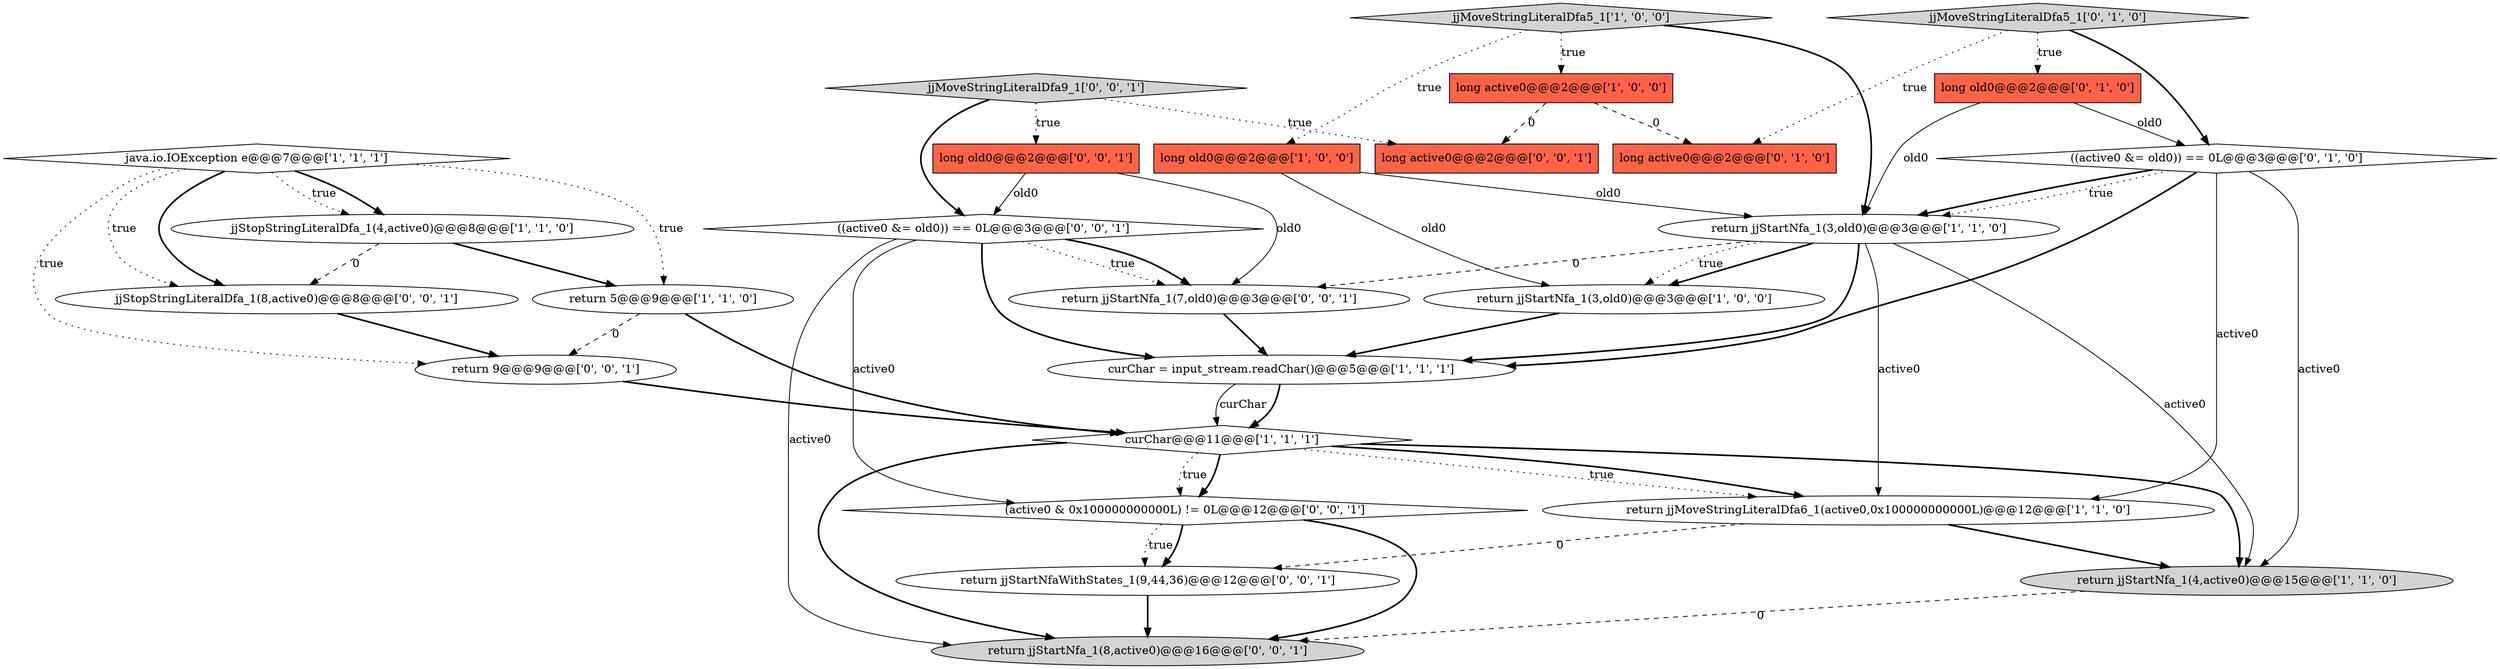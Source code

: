 digraph {
15 [style = filled, label = "long active0@@@2@@@['0', '1', '0']", fillcolor = tomato, shape = box image = "AAA1AAABBB2BBB"];
10 [style = filled, label = "long old0@@@2@@@['1', '0', '0']", fillcolor = tomato, shape = box image = "AAA0AAABBB1BBB"];
11 [style = filled, label = "long active0@@@2@@@['1', '0', '0']", fillcolor = tomato, shape = box image = "AAA1AAABBB1BBB"];
0 [style = filled, label = "return 5@@@9@@@['1', '1', '0']", fillcolor = white, shape = ellipse image = "AAA0AAABBB1BBB"];
7 [style = filled, label = "java.io.IOException e@@@7@@@['1', '1', '1']", fillcolor = white, shape = diamond image = "AAA0AAABBB1BBB"];
22 [style = filled, label = "return jjStartNfaWithStates_1(9,44,36)@@@12@@@['0', '0', '1']", fillcolor = white, shape = ellipse image = "AAA0AAABBB3BBB"];
12 [style = filled, label = "((active0 &= old0)) == 0L@@@3@@@['0', '1', '0']", fillcolor = white, shape = diamond image = "AAA0AAABBB2BBB"];
5 [style = filled, label = "return jjStartNfa_1(3,old0)@@@3@@@['1', '1', '0']", fillcolor = white, shape = ellipse image = "AAA0AAABBB1BBB"];
2 [style = filled, label = "curChar = input_stream.readChar()@@@5@@@['1', '1', '1']", fillcolor = white, shape = ellipse image = "AAA0AAABBB1BBB"];
17 [style = filled, label = "long active0@@@2@@@['0', '0', '1']", fillcolor = tomato, shape = box image = "AAA0AAABBB3BBB"];
16 [style = filled, label = "long old0@@@2@@@['0', '0', '1']", fillcolor = tomato, shape = box image = "AAA0AAABBB3BBB"];
23 [style = filled, label = "return jjStartNfa_1(8,active0)@@@16@@@['0', '0', '1']", fillcolor = lightgray, shape = ellipse image = "AAA0AAABBB3BBB"];
8 [style = filled, label = "return jjMoveStringLiteralDfa6_1(active0,0x100000000000L)@@@12@@@['1', '1', '0']", fillcolor = white, shape = ellipse image = "AAA0AAABBB1BBB"];
19 [style = filled, label = "return jjStartNfa_1(7,old0)@@@3@@@['0', '0', '1']", fillcolor = white, shape = ellipse image = "AAA0AAABBB3BBB"];
3 [style = filled, label = "return jjStartNfa_1(3,old0)@@@3@@@['1', '0', '0']", fillcolor = white, shape = ellipse image = "AAA0AAABBB1BBB"];
20 [style = filled, label = "return 9@@@9@@@['0', '0', '1']", fillcolor = white, shape = ellipse image = "AAA0AAABBB3BBB"];
14 [style = filled, label = "long old0@@@2@@@['0', '1', '0']", fillcolor = tomato, shape = box image = "AAA0AAABBB2BBB"];
21 [style = filled, label = "(active0 & 0x100000000000L) != 0L@@@12@@@['0', '0', '1']", fillcolor = white, shape = diamond image = "AAA0AAABBB3BBB"];
4 [style = filled, label = "curChar@@@11@@@['1', '1', '1']", fillcolor = white, shape = diamond image = "AAA0AAABBB1BBB"];
1 [style = filled, label = "jjMoveStringLiteralDfa5_1['1', '0', '0']", fillcolor = lightgray, shape = diamond image = "AAA0AAABBB1BBB"];
6 [style = filled, label = "return jjStartNfa_1(4,active0)@@@15@@@['1', '1', '0']", fillcolor = lightgray, shape = ellipse image = "AAA0AAABBB1BBB"];
18 [style = filled, label = "((active0 &= old0)) == 0L@@@3@@@['0', '0', '1']", fillcolor = white, shape = diamond image = "AAA0AAABBB3BBB"];
25 [style = filled, label = "jjMoveStringLiteralDfa9_1['0', '0', '1']", fillcolor = lightgray, shape = diamond image = "AAA0AAABBB3BBB"];
13 [style = filled, label = "jjMoveStringLiteralDfa5_1['0', '1', '0']", fillcolor = lightgray, shape = diamond image = "AAA0AAABBB2BBB"];
24 [style = filled, label = "jjStopStringLiteralDfa_1(8,active0)@@@8@@@['0', '0', '1']", fillcolor = white, shape = ellipse image = "AAA0AAABBB3BBB"];
9 [style = filled, label = "jjStopStringLiteralDfa_1(4,active0)@@@8@@@['1', '1', '0']", fillcolor = white, shape = ellipse image = "AAA0AAABBB1BBB"];
1->5 [style = bold, label=""];
5->3 [style = bold, label=""];
10->3 [style = solid, label="old0"];
12->6 [style = solid, label="active0"];
1->10 [style = dotted, label="true"];
9->0 [style = bold, label=""];
12->5 [style = bold, label=""];
9->24 [style = dashed, label="0"];
4->6 [style = bold, label=""];
11->15 [style = dashed, label="0"];
1->11 [style = dotted, label="true"];
16->18 [style = solid, label="old0"];
18->19 [style = dotted, label="true"];
18->21 [style = solid, label="active0"];
18->19 [style = bold, label=""];
4->8 [style = dotted, label="true"];
4->21 [style = bold, label=""];
25->18 [style = bold, label=""];
21->22 [style = dotted, label="true"];
8->6 [style = bold, label=""];
5->8 [style = solid, label="active0"];
19->2 [style = bold, label=""];
11->17 [style = dashed, label="0"];
7->9 [style = dotted, label="true"];
5->3 [style = dotted, label="true"];
18->2 [style = bold, label=""];
7->0 [style = dotted, label="true"];
0->20 [style = dashed, label="0"];
2->4 [style = bold, label=""];
7->24 [style = dotted, label="true"];
22->23 [style = bold, label=""];
14->12 [style = solid, label="old0"];
18->23 [style = solid, label="active0"];
20->4 [style = bold, label=""];
7->20 [style = dotted, label="true"];
24->20 [style = bold, label=""];
7->9 [style = bold, label=""];
4->21 [style = dotted, label="true"];
8->22 [style = dashed, label="0"];
5->2 [style = bold, label=""];
12->2 [style = bold, label=""];
7->24 [style = bold, label=""];
13->12 [style = bold, label=""];
3->2 [style = bold, label=""];
12->5 [style = dotted, label="true"];
25->17 [style = dotted, label="true"];
0->4 [style = bold, label=""];
21->22 [style = bold, label=""];
6->23 [style = dashed, label="0"];
2->4 [style = solid, label="curChar"];
10->5 [style = solid, label="old0"];
12->8 [style = solid, label="active0"];
14->5 [style = solid, label="old0"];
4->8 [style = bold, label=""];
13->15 [style = dotted, label="true"];
13->14 [style = dotted, label="true"];
5->6 [style = solid, label="active0"];
5->19 [style = dashed, label="0"];
16->19 [style = solid, label="old0"];
4->23 [style = bold, label=""];
25->16 [style = dotted, label="true"];
21->23 [style = bold, label=""];
}
